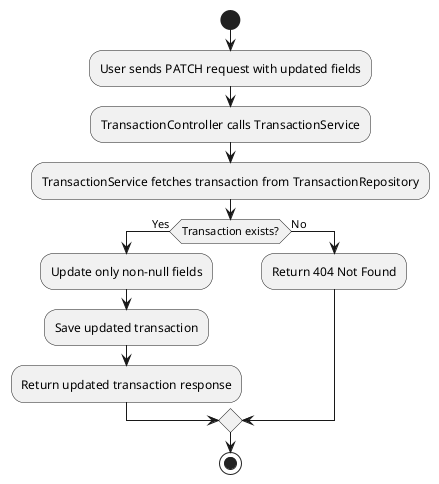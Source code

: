 @startuml
start
:User sends PATCH request with updated fields;
:TransactionController calls TransactionService;
:TransactionService fetches transaction from TransactionRepository;

if (Transaction exists?) then (Yes)
    :Update only non-null fields;
    :Save updated transaction;
    :Return updated transaction response;
else (No)
    :Return 404 Not Found;
endif

stop
@enduml
